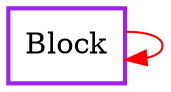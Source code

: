 digraph g {
name="Tut_0";

graph []
edge  [type="defdst"]
node [style     = "filled", fillcolor = "white", color = "black"]

subgraph s1 {
  node  [cpu="0", pattern="P0"];

  
Block[type="block", tperiod="1000000000", pattern="P0", patentry="true", patexit="true", shape     = "rectangle", fillcolor = "white", penwidth=2, color = "purple", qlo="1", qhi="1", qil="1"];
Block->Block [type="defdst", color     = "red"];

}

}
